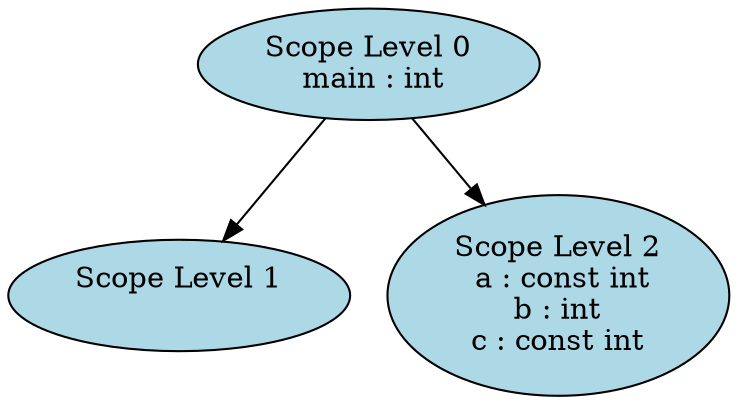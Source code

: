 digraph SymbolTable {
2010302495760 [label="Scope Level 0
 main : int
"style=filled, fillcolor=lightblue];
2010302495760 -> 2010302617104;
2010302617104 [label="Scope Level 1
 "style=filled, fillcolor=lightblue];
2010302495760 -> 2010302617168;
2010302617168 [label="Scope Level 2
 a : const int
b : int
c : const int
"style=filled, fillcolor=lightblue];
}
